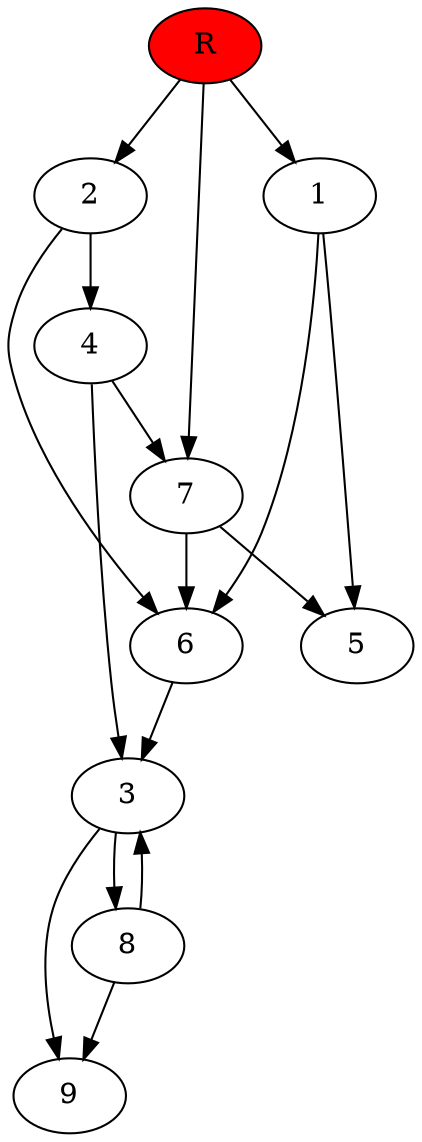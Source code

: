 digraph prb844 {
	1
	2
	3
	4
	5
	6
	7
	8
	R [fillcolor="#ff0000" style=filled]
	1 -> 5
	1 -> 6
	2 -> 4
	2 -> 6
	3 -> 8
	3 -> 9
	4 -> 3
	4 -> 7
	6 -> 3
	7 -> 5
	7 -> 6
	8 -> 3
	8 -> 9
	R -> 1
	R -> 2
	R -> 7
}

